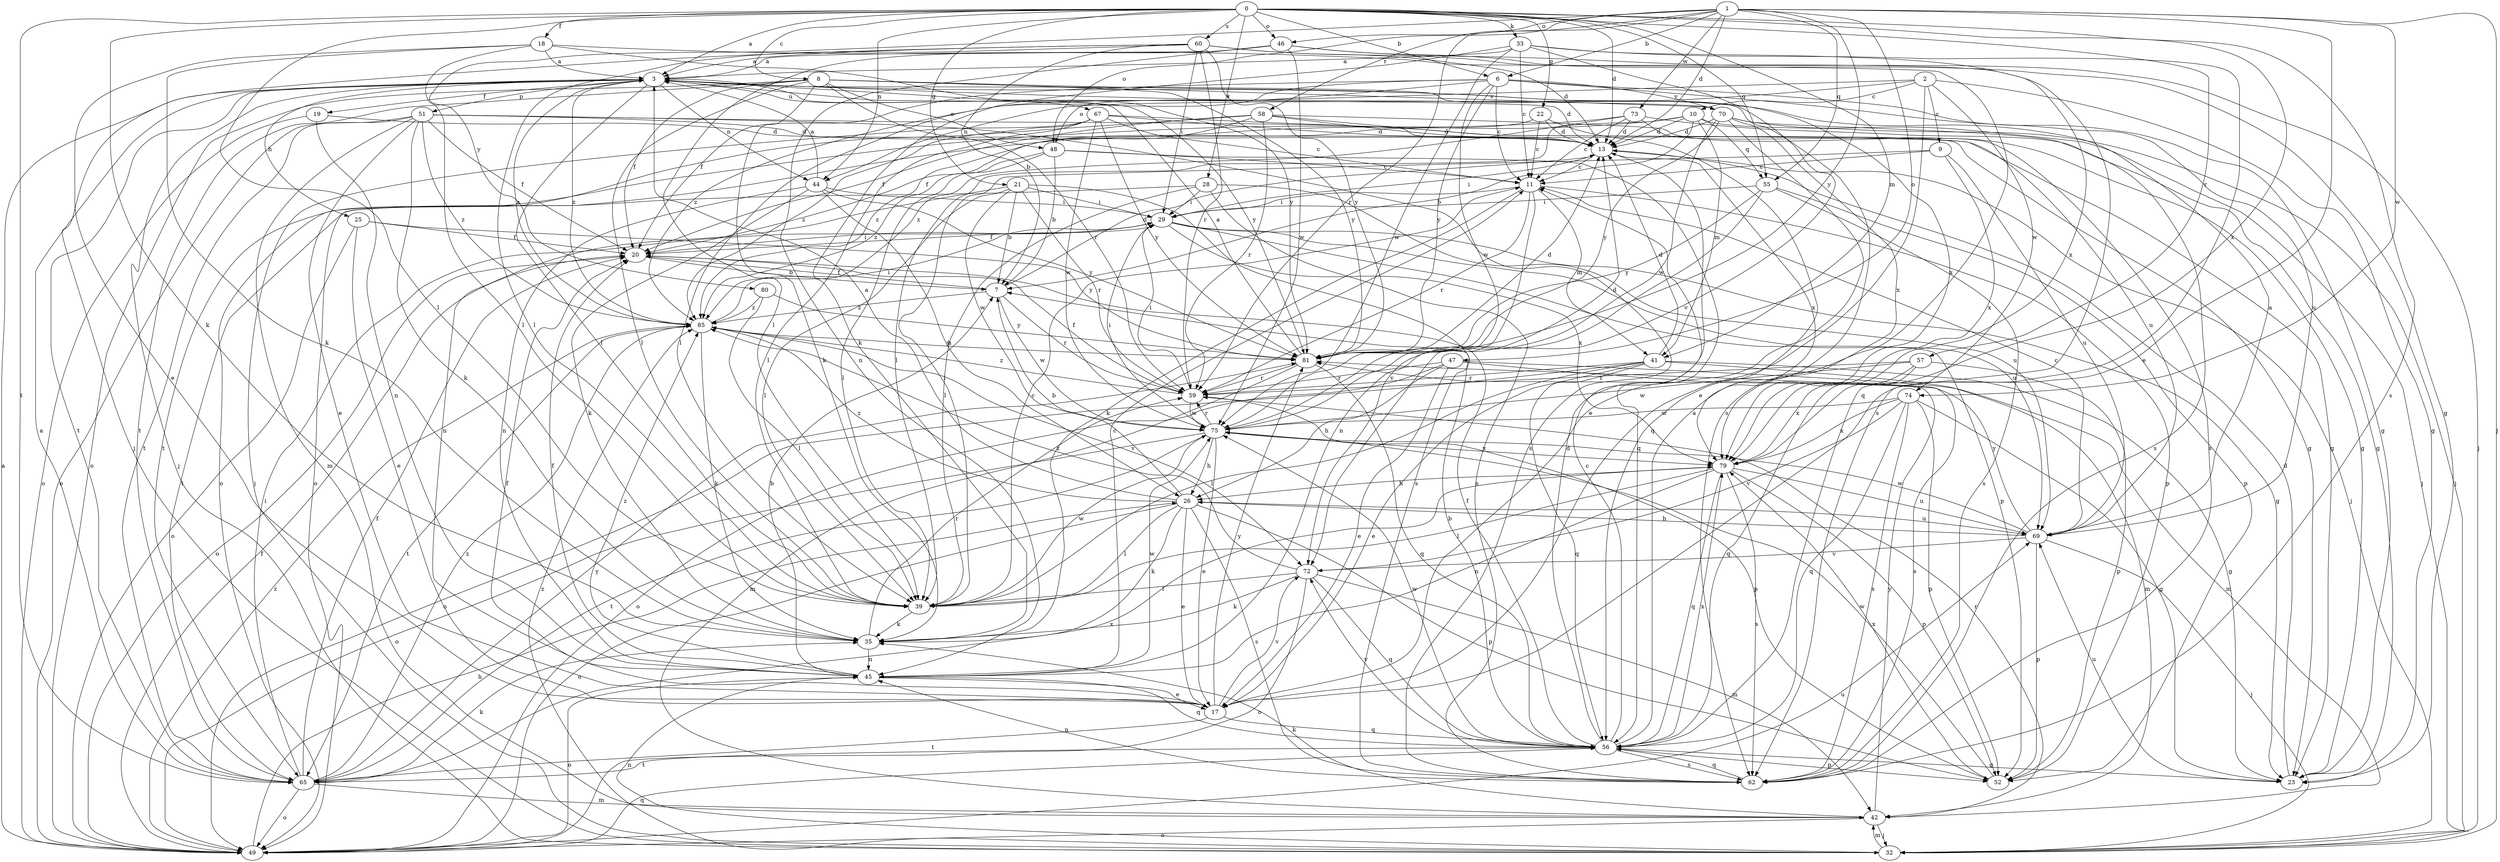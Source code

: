 strict digraph  {
0;
1;
2;
3;
6;
7;
8;
9;
10;
11;
13;
17;
18;
19;
20;
21;
22;
23;
25;
26;
28;
29;
32;
33;
35;
39;
41;
42;
44;
45;
46;
47;
48;
49;
51;
52;
55;
56;
57;
58;
59;
60;
62;
65;
67;
69;
70;
72;
73;
74;
75;
79;
80;
81;
85;
0 -> 3  [label=a];
0 -> 6  [label=b];
0 -> 8  [label=c];
0 -> 13  [label=d];
0 -> 18  [label=f];
0 -> 21  [label=g];
0 -> 22  [label=g];
0 -> 28  [label=i];
0 -> 33  [label=k];
0 -> 35  [label=k];
0 -> 39  [label=l];
0 -> 41  [label=m];
0 -> 44  [label=n];
0 -> 46  [label=o];
0 -> 55  [label=q];
0 -> 57  [label=r];
0 -> 60  [label=s];
0 -> 62  [label=s];
0 -> 65  [label=t];
0 -> 79  [label=x];
1 -> 6  [label=b];
1 -> 13  [label=d];
1 -> 17  [label=e];
1 -> 32  [label=j];
1 -> 46  [label=o];
1 -> 47  [label=o];
1 -> 48  [label=o];
1 -> 55  [label=q];
1 -> 58  [label=r];
1 -> 59  [label=r];
1 -> 73  [label=w];
1 -> 74  [label=w];
1 -> 80  [label=y];
1 -> 81  [label=y];
2 -> 9  [label=c];
2 -> 10  [label=c];
2 -> 17  [label=e];
2 -> 23  [label=g];
2 -> 44  [label=n];
2 -> 74  [label=w];
2 -> 85  [label=z];
3 -> 13  [label=d];
3 -> 19  [label=f];
3 -> 25  [label=h];
3 -> 32  [label=j];
3 -> 39  [label=l];
3 -> 44  [label=n];
3 -> 51  [label=p];
3 -> 65  [label=t];
3 -> 67  [label=u];
3 -> 70  [label=v];
3 -> 81  [label=y];
3 -> 85  [label=z];
6 -> 11  [label=c];
6 -> 20  [label=f];
6 -> 23  [label=g];
6 -> 39  [label=l];
6 -> 48  [label=o];
6 -> 69  [label=u];
6 -> 70  [label=v];
6 -> 75  [label=w];
6 -> 81  [label=y];
7 -> 13  [label=d];
7 -> 20  [label=f];
7 -> 59  [label=r];
7 -> 75  [label=w];
7 -> 85  [label=z];
8 -> 20  [label=f];
8 -> 35  [label=k];
8 -> 39  [label=l];
8 -> 48  [label=o];
8 -> 49  [label=o];
8 -> 59  [label=r];
8 -> 65  [label=t];
8 -> 70  [label=v];
8 -> 79  [label=x];
8 -> 81  [label=y];
9 -> 11  [label=c];
9 -> 39  [label=l];
9 -> 69  [label=u];
9 -> 79  [label=x];
10 -> 7  [label=b];
10 -> 13  [label=d];
10 -> 32  [label=j];
10 -> 39  [label=l];
10 -> 41  [label=m];
10 -> 49  [label=o];
10 -> 55  [label=q];
11 -> 29  [label=i];
11 -> 35  [label=k];
11 -> 41  [label=m];
11 -> 52  [label=p];
11 -> 59  [label=r];
11 -> 72  [label=v];
13 -> 11  [label=c];
13 -> 29  [label=i];
13 -> 32  [label=j];
13 -> 79  [label=x];
17 -> 20  [label=f];
17 -> 56  [label=q];
17 -> 65  [label=t];
17 -> 72  [label=v];
17 -> 81  [label=y];
18 -> 3  [label=a];
18 -> 17  [label=e];
18 -> 35  [label=k];
18 -> 39  [label=l];
18 -> 62  [label=s];
18 -> 81  [label=y];
19 -> 13  [label=d];
19 -> 45  [label=n];
19 -> 49  [label=o];
20 -> 7  [label=b];
20 -> 29  [label=i];
20 -> 49  [label=o];
21 -> 7  [label=b];
21 -> 29  [label=i];
21 -> 39  [label=l];
21 -> 45  [label=n];
21 -> 59  [label=r];
21 -> 62  [label=s];
21 -> 75  [label=w];
22 -> 11  [label=c];
22 -> 13  [label=d];
22 -> 20  [label=f];
22 -> 56  [label=q];
23 -> 13  [label=d];
23 -> 69  [label=u];
25 -> 17  [label=e];
25 -> 20  [label=f];
25 -> 49  [label=o];
25 -> 81  [label=y];
26 -> 3  [label=a];
26 -> 7  [label=b];
26 -> 17  [label=e];
26 -> 35  [label=k];
26 -> 39  [label=l];
26 -> 49  [label=o];
26 -> 52  [label=p];
26 -> 62  [label=s];
26 -> 69  [label=u];
26 -> 85  [label=z];
28 -> 29  [label=i];
28 -> 39  [label=l];
28 -> 62  [label=s];
28 -> 65  [label=t];
28 -> 69  [label=u];
29 -> 20  [label=f];
29 -> 23  [label=g];
29 -> 52  [label=p];
29 -> 69  [label=u];
29 -> 79  [label=x];
32 -> 42  [label=m];
32 -> 45  [label=n];
32 -> 85  [label=z];
33 -> 3  [label=a];
33 -> 11  [label=c];
33 -> 35  [label=k];
33 -> 56  [label=q];
33 -> 72  [label=v];
33 -> 75  [label=w];
33 -> 79  [label=x];
35 -> 45  [label=n];
35 -> 59  [label=r];
39 -> 11  [label=c];
39 -> 35  [label=k];
39 -> 75  [label=w];
41 -> 13  [label=d];
41 -> 17  [label=e];
41 -> 23  [label=g];
41 -> 39  [label=l];
41 -> 42  [label=m];
41 -> 49  [label=o];
41 -> 56  [label=q];
41 -> 59  [label=r];
42 -> 32  [label=j];
42 -> 35  [label=k];
42 -> 49  [label=o];
42 -> 59  [label=r];
42 -> 81  [label=y];
44 -> 3  [label=a];
44 -> 26  [label=h];
44 -> 29  [label=i];
44 -> 35  [label=k];
44 -> 45  [label=n];
44 -> 81  [label=y];
45 -> 7  [label=b];
45 -> 11  [label=c];
45 -> 17  [label=e];
45 -> 20  [label=f];
45 -> 49  [label=o];
45 -> 56  [label=q];
45 -> 75  [label=w];
45 -> 85  [label=z];
46 -> 3  [label=a];
46 -> 23  [label=g];
46 -> 32  [label=j];
46 -> 39  [label=l];
46 -> 45  [label=n];
46 -> 75  [label=w];
47 -> 17  [label=e];
47 -> 26  [label=h];
47 -> 42  [label=m];
47 -> 49  [label=o];
47 -> 59  [label=r];
47 -> 62  [label=s];
48 -> 7  [label=b];
48 -> 11  [label=c];
48 -> 39  [label=l];
48 -> 56  [label=q];
48 -> 85  [label=z];
49 -> 3  [label=a];
49 -> 20  [label=f];
49 -> 26  [label=h];
49 -> 56  [label=q];
49 -> 69  [label=u];
49 -> 85  [label=z];
51 -> 13  [label=d];
51 -> 17  [label=e];
51 -> 20  [label=f];
51 -> 23  [label=g];
51 -> 35  [label=k];
51 -> 42  [label=m];
51 -> 49  [label=o];
51 -> 62  [label=s];
51 -> 65  [label=t];
51 -> 85  [label=z];
52 -> 75  [label=w];
52 -> 79  [label=x];
55 -> 29  [label=i];
55 -> 45  [label=n];
55 -> 52  [label=p];
55 -> 62  [label=s];
55 -> 81  [label=y];
56 -> 3  [label=a];
56 -> 7  [label=b];
56 -> 11  [label=c];
56 -> 13  [label=d];
56 -> 20  [label=f];
56 -> 23  [label=g];
56 -> 52  [label=p];
56 -> 62  [label=s];
56 -> 65  [label=t];
56 -> 72  [label=v];
56 -> 75  [label=w];
56 -> 79  [label=x];
57 -> 52  [label=p];
57 -> 56  [label=q];
57 -> 59  [label=r];
57 -> 75  [label=w];
57 -> 79  [label=x];
58 -> 13  [label=d];
58 -> 20  [label=f];
58 -> 23  [label=g];
58 -> 49  [label=o];
58 -> 59  [label=r];
58 -> 69  [label=u];
58 -> 85  [label=z];
59 -> 20  [label=f];
59 -> 29  [label=i];
59 -> 52  [label=p];
59 -> 75  [label=w];
59 -> 85  [label=z];
60 -> 3  [label=a];
60 -> 7  [label=b];
60 -> 13  [label=d];
60 -> 29  [label=i];
60 -> 32  [label=j];
60 -> 39  [label=l];
60 -> 59  [label=r];
60 -> 62  [label=s];
60 -> 81  [label=y];
62 -> 45  [label=n];
62 -> 56  [label=q];
65 -> 3  [label=a];
65 -> 20  [label=f];
65 -> 29  [label=i];
65 -> 35  [label=k];
65 -> 42  [label=m];
65 -> 49  [label=o];
65 -> 79  [label=x];
65 -> 81  [label=y];
65 -> 85  [label=z];
67 -> 11  [label=c];
67 -> 13  [label=d];
67 -> 23  [label=g];
67 -> 32  [label=j];
67 -> 39  [label=l];
67 -> 75  [label=w];
67 -> 81  [label=y];
67 -> 85  [label=z];
69 -> 3  [label=a];
69 -> 11  [label=c];
69 -> 26  [label=h];
69 -> 32  [label=j];
69 -> 52  [label=p];
69 -> 72  [label=v];
69 -> 75  [label=w];
69 -> 81  [label=y];
70 -> 13  [label=d];
70 -> 17  [label=e];
70 -> 32  [label=j];
70 -> 62  [label=s];
70 -> 75  [label=w];
70 -> 79  [label=x];
70 -> 81  [label=y];
72 -> 35  [label=k];
72 -> 39  [label=l];
72 -> 42  [label=m];
72 -> 49  [label=o];
72 -> 56  [label=q];
72 -> 85  [label=z];
73 -> 11  [label=c];
73 -> 13  [label=d];
73 -> 23  [label=g];
73 -> 62  [label=s];
73 -> 65  [label=t];
73 -> 85  [label=z];
74 -> 23  [label=g];
74 -> 52  [label=p];
74 -> 56  [label=q];
74 -> 62  [label=s];
74 -> 72  [label=v];
74 -> 75  [label=w];
74 -> 79  [label=x];
75 -> 13  [label=d];
75 -> 17  [label=e];
75 -> 26  [label=h];
75 -> 29  [label=i];
75 -> 49  [label=o];
75 -> 59  [label=r];
75 -> 65  [label=t];
75 -> 79  [label=x];
79 -> 26  [label=h];
79 -> 39  [label=l];
79 -> 45  [label=n];
79 -> 52  [label=p];
79 -> 56  [label=q];
79 -> 62  [label=s];
79 -> 69  [label=u];
80 -> 39  [label=l];
80 -> 81  [label=y];
80 -> 85  [label=z];
81 -> 3  [label=a];
81 -> 13  [label=d];
81 -> 42  [label=m];
81 -> 56  [label=q];
81 -> 59  [label=r];
85 -> 3  [label=a];
85 -> 29  [label=i];
85 -> 35  [label=k];
85 -> 65  [label=t];
85 -> 72  [label=v];
85 -> 81  [label=y];
}
